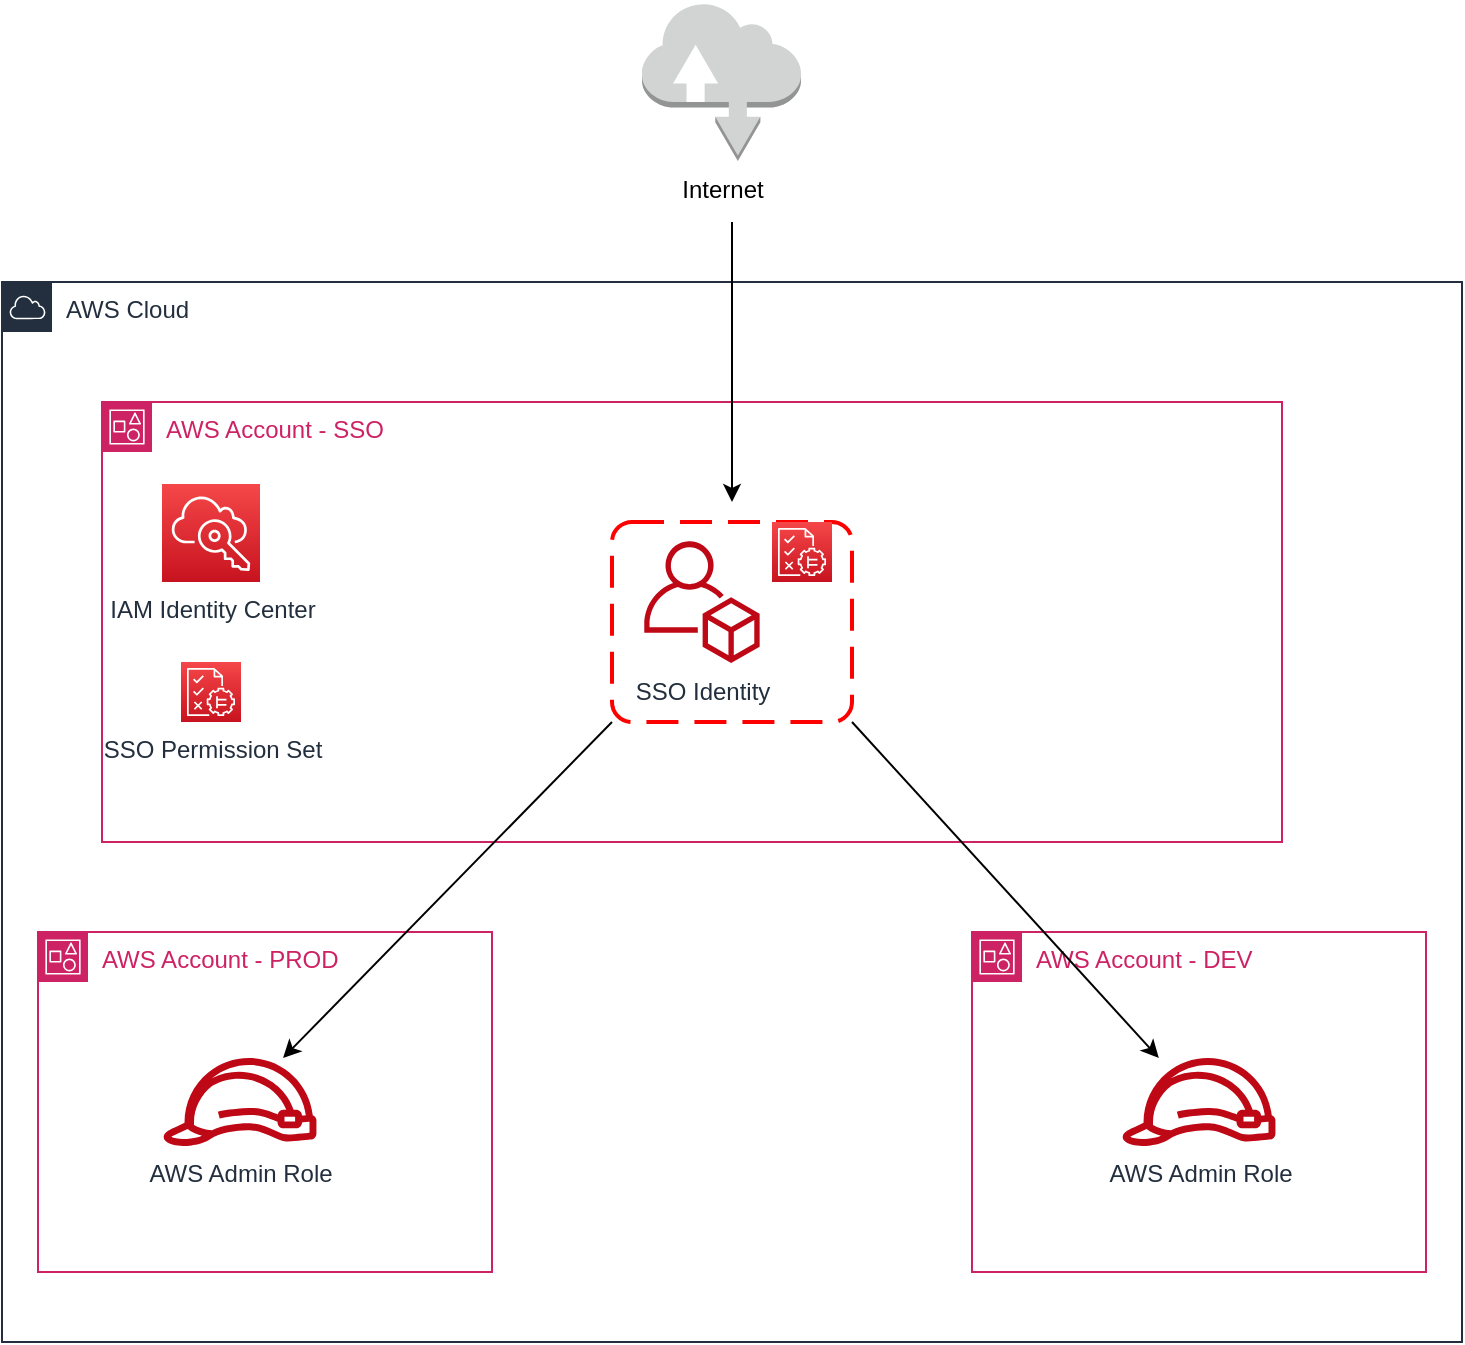 <mxfile version="21.2.8" type="device">
  <diagram name="AWS Identity" id="FuwrOLNAKktOfjVYcHgK">
    <mxGraphModel dx="1050" dy="802" grid="1" gridSize="10" guides="1" tooltips="1" connect="1" arrows="1" fold="1" page="1" pageScale="1" pageWidth="850" pageHeight="1100" math="0" shadow="0">
      <root>
        <mxCell id="0" />
        <mxCell id="1" parent="0" />
        <mxCell id="z1hSR8ZAEEp581dmZGRj-1" value="AWS Cloud" style="points=[[0,0],[0.25,0],[0.5,0],[0.75,0],[1,0],[1,0.25],[1,0.5],[1,0.75],[1,1],[0.75,1],[0.5,1],[0.25,1],[0,1],[0,0.75],[0,0.5],[0,0.25]];outlineConnect=0;gradientColor=none;html=1;whiteSpace=wrap;fontSize=12;fontStyle=0;container=1;pointerEvents=0;collapsible=0;recursiveResize=0;shape=mxgraph.aws4.group;grIcon=mxgraph.aws4.group_aws_cloud;strokeColor=#232F3E;fillColor=none;verticalAlign=top;align=left;spacingLeft=30;fontColor=#232F3E;dashed=0;" parent="1" vertex="1">
          <mxGeometry x="60" y="140" width="730" height="530" as="geometry" />
        </mxCell>
        <mxCell id="z1hSR8ZAEEp581dmZGRj-2" value="AWS Account - SSO" style="points=[[0,0],[0.25,0],[0.5,0],[0.75,0],[1,0],[1,0.25],[1,0.5],[1,0.75],[1,1],[0.75,1],[0.5,1],[0.25,1],[0,1],[0,0.75],[0,0.5],[0,0.25]];outlineConnect=0;gradientColor=none;html=1;whiteSpace=wrap;fontSize=12;fontStyle=0;container=1;pointerEvents=0;collapsible=0;recursiveResize=0;shape=mxgraph.aws4.group;grIcon=mxgraph.aws4.group_account;strokeColor=#CD2264;fillColor=none;verticalAlign=top;align=left;spacingLeft=30;fontColor=#CD2264;dashed=0;" parent="z1hSR8ZAEEp581dmZGRj-1" vertex="1">
          <mxGeometry x="50" y="60" width="590" height="220" as="geometry" />
        </mxCell>
        <mxCell id="z1hSR8ZAEEp581dmZGRj-8" value="IAM Identity Center" style="sketch=0;points=[[0,0,0],[0.25,0,0],[0.5,0,0],[0.75,0,0],[1,0,0],[0,1,0],[0.25,1,0],[0.5,1,0],[0.75,1,0],[1,1,0],[0,0.25,0],[0,0.5,0],[0,0.75,0],[1,0.25,0],[1,0.5,0],[1,0.75,0]];outlineConnect=0;fontColor=#232F3E;gradientColor=#F54749;gradientDirection=north;fillColor=#C7131F;strokeColor=#ffffff;dashed=0;verticalLabelPosition=bottom;verticalAlign=top;align=center;html=1;fontSize=12;fontStyle=0;aspect=fixed;shape=mxgraph.aws4.resourceIcon;resIcon=mxgraph.aws4.single_sign_on;" parent="z1hSR8ZAEEp581dmZGRj-2" vertex="1">
          <mxGeometry x="30" y="41" width="49" height="49" as="geometry" />
        </mxCell>
        <mxCell id="Wi8k5kGcbuwrF1H-IDLo-1" value="SSO Identity" style="sketch=0;outlineConnect=0;fontColor=#232F3E;gradientColor=none;fillColor=#BF0816;strokeColor=none;dashed=0;verticalLabelPosition=bottom;verticalAlign=top;align=center;html=1;fontSize=12;fontStyle=0;aspect=fixed;pointerEvents=1;shape=mxgraph.aws4.organizations_account;" vertex="1" parent="z1hSR8ZAEEp581dmZGRj-2">
          <mxGeometry x="271" y="69.46" width="57.95" height="61.08" as="geometry" />
        </mxCell>
        <mxCell id="Wi8k5kGcbuwrF1H-IDLo-4" value="SSO Permission Set" style="sketch=0;points=[[0,0,0],[0.25,0,0],[0.5,0,0],[0.75,0,0],[1,0,0],[0,1,0],[0.25,1,0],[0.5,1,0],[0.75,1,0],[1,1,0],[0,0.25,0],[0,0.5,0],[0,0.75,0],[1,0.25,0],[1,0.5,0],[1,0.75,0]];outlineConnect=0;fontColor=#232F3E;gradientColor=#F54749;gradientDirection=north;fillColor=#C7131F;strokeColor=#ffffff;dashed=0;verticalLabelPosition=bottom;verticalAlign=top;align=center;html=1;fontSize=12;fontStyle=0;aspect=fixed;shape=mxgraph.aws4.resourceIcon;resIcon=mxgraph.aws4.verified_permissions;" vertex="1" parent="z1hSR8ZAEEp581dmZGRj-2">
          <mxGeometry x="39.5" y="130" width="30" height="30" as="geometry" />
        </mxCell>
        <mxCell id="Wi8k5kGcbuwrF1H-IDLo-6" value="" style="rounded=1;arcSize=10;dashed=1;strokeColor=#ff0000;fillColor=none;gradientColor=none;dashPattern=8 4;strokeWidth=2;" vertex="1" parent="z1hSR8ZAEEp581dmZGRj-2">
          <mxGeometry x="255" y="60" width="120" height="100" as="geometry" />
        </mxCell>
        <mxCell id="Wi8k5kGcbuwrF1H-IDLo-7" value="" style="sketch=0;points=[[0,0,0],[0.25,0,0],[0.5,0,0],[0.75,0,0],[1,0,0],[0,1,0],[0.25,1,0],[0.5,1,0],[0.75,1,0],[1,1,0],[0,0.25,0],[0,0.5,0],[0,0.75,0],[1,0.25,0],[1,0.5,0],[1,0.75,0]];outlineConnect=0;fontColor=#232F3E;gradientColor=#F54749;gradientDirection=north;fillColor=#C7131F;strokeColor=#ffffff;dashed=0;verticalLabelPosition=bottom;verticalAlign=top;align=center;html=1;fontSize=12;fontStyle=0;aspect=fixed;shape=mxgraph.aws4.resourceIcon;resIcon=mxgraph.aws4.verified_permissions;" vertex="1" parent="z1hSR8ZAEEp581dmZGRj-2">
          <mxGeometry x="335" y="60.0" width="30" height="30" as="geometry" />
        </mxCell>
        <mxCell id="z1hSR8ZAEEp581dmZGRj-3" value="AWS Account - PROD" style="points=[[0,0],[0.25,0],[0.5,0],[0.75,0],[1,0],[1,0.25],[1,0.5],[1,0.75],[1,1],[0.75,1],[0.5,1],[0.25,1],[0,1],[0,0.75],[0,0.5],[0,0.25]];outlineConnect=0;gradientColor=none;html=1;whiteSpace=wrap;fontSize=12;fontStyle=0;container=1;pointerEvents=0;collapsible=0;recursiveResize=0;shape=mxgraph.aws4.group;grIcon=mxgraph.aws4.group_account;strokeColor=#CD2264;fillColor=none;verticalAlign=top;align=left;spacingLeft=30;fontColor=#CD2264;dashed=0;" parent="z1hSR8ZAEEp581dmZGRj-1" vertex="1">
          <mxGeometry x="18" y="325" width="227" height="170" as="geometry" />
        </mxCell>
        <mxCell id="Wi8k5kGcbuwrF1H-IDLo-2" value="AWS Admin Role" style="sketch=0;outlineConnect=0;fontColor=#232F3E;gradientColor=none;fillColor=#BF0816;strokeColor=none;dashed=0;verticalLabelPosition=bottom;verticalAlign=top;align=center;html=1;fontSize=12;fontStyle=0;aspect=fixed;pointerEvents=1;shape=mxgraph.aws4.role;" vertex="1" parent="z1hSR8ZAEEp581dmZGRj-3">
          <mxGeometry x="62" y="63" width="78" height="44" as="geometry" />
        </mxCell>
        <mxCell id="z1hSR8ZAEEp581dmZGRj-6" value="AWS Account - DEV" style="points=[[0,0],[0.25,0],[0.5,0],[0.75,0],[1,0],[1,0.25],[1,0.5],[1,0.75],[1,1],[0.75,1],[0.5,1],[0.25,1],[0,1],[0,0.75],[0,0.5],[0,0.25]];outlineConnect=0;gradientColor=none;html=1;whiteSpace=wrap;fontSize=12;fontStyle=0;container=1;pointerEvents=0;collapsible=0;recursiveResize=0;shape=mxgraph.aws4.group;grIcon=mxgraph.aws4.group_account;strokeColor=#CD2264;fillColor=none;verticalAlign=top;align=left;spacingLeft=30;fontColor=#CD2264;dashed=0;" parent="z1hSR8ZAEEp581dmZGRj-1" vertex="1">
          <mxGeometry x="485" y="325" width="227" height="170" as="geometry" />
        </mxCell>
        <mxCell id="Wi8k5kGcbuwrF1H-IDLo-3" value="AWS Admin Role" style="sketch=0;outlineConnect=0;fontColor=#232F3E;gradientColor=none;fillColor=#BF0816;strokeColor=none;dashed=0;verticalLabelPosition=bottom;verticalAlign=top;align=center;html=1;fontSize=12;fontStyle=0;aspect=fixed;pointerEvents=1;shape=mxgraph.aws4.role;" vertex="1" parent="z1hSR8ZAEEp581dmZGRj-6">
          <mxGeometry x="74.5" y="63" width="78" height="44" as="geometry" />
        </mxCell>
        <mxCell id="Wi8k5kGcbuwrF1H-IDLo-8" style="rounded=0;orthogonalLoop=1;jettySize=auto;html=1;exitX=0;exitY=1;exitDx=0;exitDy=0;" edge="1" parent="z1hSR8ZAEEp581dmZGRj-1" source="Wi8k5kGcbuwrF1H-IDLo-6" target="Wi8k5kGcbuwrF1H-IDLo-2">
          <mxGeometry relative="1" as="geometry" />
        </mxCell>
        <mxCell id="Wi8k5kGcbuwrF1H-IDLo-9" style="rounded=0;orthogonalLoop=1;jettySize=auto;html=1;exitX=1;exitY=1;exitDx=0;exitDy=0;" edge="1" parent="z1hSR8ZAEEp581dmZGRj-1" source="Wi8k5kGcbuwrF1H-IDLo-6" target="Wi8k5kGcbuwrF1H-IDLo-3">
          <mxGeometry relative="1" as="geometry" />
        </mxCell>
        <mxCell id="Wi8k5kGcbuwrF1H-IDLo-11" style="edgeStyle=orthogonalEdgeStyle;rounded=0;orthogonalLoop=1;jettySize=auto;html=1;" edge="1" parent="1">
          <mxGeometry relative="1" as="geometry">
            <mxPoint x="425" y="130" as="sourcePoint" />
            <mxPoint x="425" y="250" as="targetPoint" />
            <Array as="points">
              <mxPoint x="425" y="110" />
              <mxPoint x="425" y="110" />
            </Array>
          </mxGeometry>
        </mxCell>
        <mxCell id="z1hSR8ZAEEp581dmZGRj-5" value="Internet" style="outlineConnect=0;dashed=0;verticalLabelPosition=bottom;verticalAlign=top;align=center;html=1;shape=mxgraph.aws3.internet;fillColor=#D2D3D3;gradientColor=none;" parent="1" vertex="1">
          <mxGeometry x="380" width="79.5" height="79.5" as="geometry" />
        </mxCell>
      </root>
    </mxGraphModel>
  </diagram>
</mxfile>
